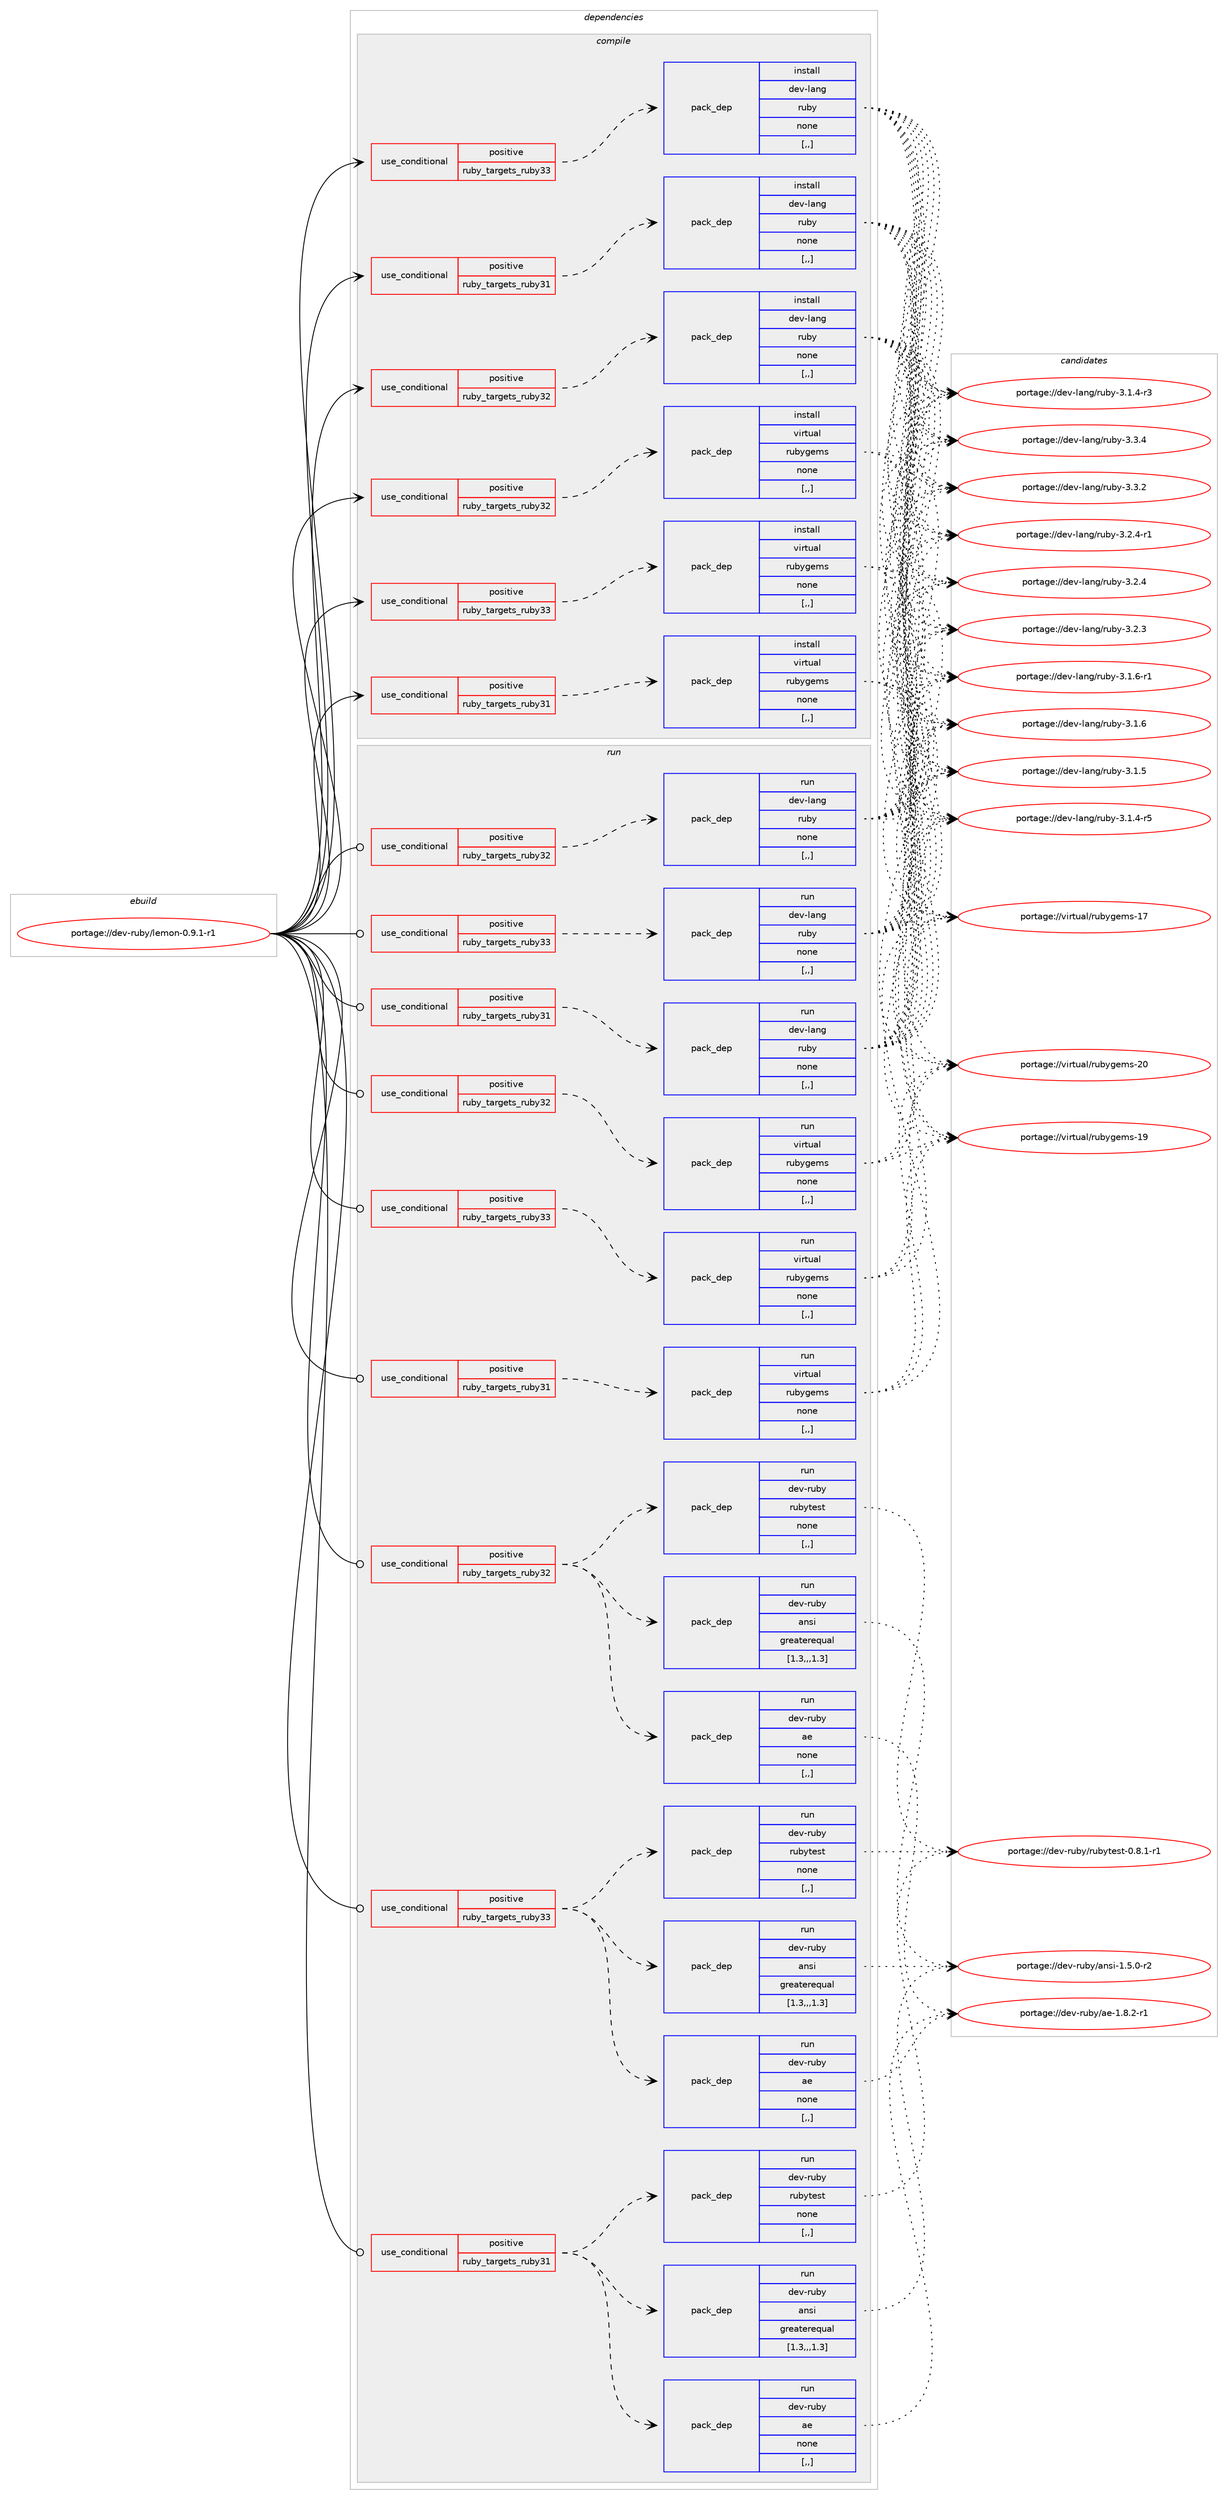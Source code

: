 digraph prolog {

# *************
# Graph options
# *************

newrank=true;
concentrate=true;
compound=true;
graph [rankdir=LR,fontname=Helvetica,fontsize=10,ranksep=1.5];#, ranksep=2.5, nodesep=0.2];
edge  [arrowhead=vee];
node  [fontname=Helvetica,fontsize=10];

# **********
# The ebuild
# **********

subgraph cluster_leftcol {
color=gray;
label=<<i>ebuild</i>>;
id [label="portage://dev-ruby/lemon-0.9.1-r1", color=red, width=4, href="../dev-ruby/lemon-0.9.1-r1.svg"];
}

# ****************
# The dependencies
# ****************

subgraph cluster_midcol {
color=gray;
label=<<i>dependencies</i>>;
subgraph cluster_compile {
fillcolor="#eeeeee";
style=filled;
label=<<i>compile</i>>;
subgraph cond49660 {
dependency187786 [label=<<TABLE BORDER="0" CELLBORDER="1" CELLSPACING="0" CELLPADDING="4"><TR><TD ROWSPAN="3" CELLPADDING="10">use_conditional</TD></TR><TR><TD>positive</TD></TR><TR><TD>ruby_targets_ruby31</TD></TR></TABLE>>, shape=none, color=red];
subgraph pack136788 {
dependency187787 [label=<<TABLE BORDER="0" CELLBORDER="1" CELLSPACING="0" CELLPADDING="4" WIDTH="220"><TR><TD ROWSPAN="6" CELLPADDING="30">pack_dep</TD></TR><TR><TD WIDTH="110">install</TD></TR><TR><TD>dev-lang</TD></TR><TR><TD>ruby</TD></TR><TR><TD>none</TD></TR><TR><TD>[,,]</TD></TR></TABLE>>, shape=none, color=blue];
}
dependency187786:e -> dependency187787:w [weight=20,style="dashed",arrowhead="vee"];
}
id:e -> dependency187786:w [weight=20,style="solid",arrowhead="vee"];
subgraph cond49661 {
dependency187788 [label=<<TABLE BORDER="0" CELLBORDER="1" CELLSPACING="0" CELLPADDING="4"><TR><TD ROWSPAN="3" CELLPADDING="10">use_conditional</TD></TR><TR><TD>positive</TD></TR><TR><TD>ruby_targets_ruby31</TD></TR></TABLE>>, shape=none, color=red];
subgraph pack136789 {
dependency187789 [label=<<TABLE BORDER="0" CELLBORDER="1" CELLSPACING="0" CELLPADDING="4" WIDTH="220"><TR><TD ROWSPAN="6" CELLPADDING="30">pack_dep</TD></TR><TR><TD WIDTH="110">install</TD></TR><TR><TD>virtual</TD></TR><TR><TD>rubygems</TD></TR><TR><TD>none</TD></TR><TR><TD>[,,]</TD></TR></TABLE>>, shape=none, color=blue];
}
dependency187788:e -> dependency187789:w [weight=20,style="dashed",arrowhead="vee"];
}
id:e -> dependency187788:w [weight=20,style="solid",arrowhead="vee"];
subgraph cond49662 {
dependency187790 [label=<<TABLE BORDER="0" CELLBORDER="1" CELLSPACING="0" CELLPADDING="4"><TR><TD ROWSPAN="3" CELLPADDING="10">use_conditional</TD></TR><TR><TD>positive</TD></TR><TR><TD>ruby_targets_ruby32</TD></TR></TABLE>>, shape=none, color=red];
subgraph pack136790 {
dependency187791 [label=<<TABLE BORDER="0" CELLBORDER="1" CELLSPACING="0" CELLPADDING="4" WIDTH="220"><TR><TD ROWSPAN="6" CELLPADDING="30">pack_dep</TD></TR><TR><TD WIDTH="110">install</TD></TR><TR><TD>dev-lang</TD></TR><TR><TD>ruby</TD></TR><TR><TD>none</TD></TR><TR><TD>[,,]</TD></TR></TABLE>>, shape=none, color=blue];
}
dependency187790:e -> dependency187791:w [weight=20,style="dashed",arrowhead="vee"];
}
id:e -> dependency187790:w [weight=20,style="solid",arrowhead="vee"];
subgraph cond49663 {
dependency187792 [label=<<TABLE BORDER="0" CELLBORDER="1" CELLSPACING="0" CELLPADDING="4"><TR><TD ROWSPAN="3" CELLPADDING="10">use_conditional</TD></TR><TR><TD>positive</TD></TR><TR><TD>ruby_targets_ruby32</TD></TR></TABLE>>, shape=none, color=red];
subgraph pack136791 {
dependency187793 [label=<<TABLE BORDER="0" CELLBORDER="1" CELLSPACING="0" CELLPADDING="4" WIDTH="220"><TR><TD ROWSPAN="6" CELLPADDING="30">pack_dep</TD></TR><TR><TD WIDTH="110">install</TD></TR><TR><TD>virtual</TD></TR><TR><TD>rubygems</TD></TR><TR><TD>none</TD></TR><TR><TD>[,,]</TD></TR></TABLE>>, shape=none, color=blue];
}
dependency187792:e -> dependency187793:w [weight=20,style="dashed",arrowhead="vee"];
}
id:e -> dependency187792:w [weight=20,style="solid",arrowhead="vee"];
subgraph cond49664 {
dependency187794 [label=<<TABLE BORDER="0" CELLBORDER="1" CELLSPACING="0" CELLPADDING="4"><TR><TD ROWSPAN="3" CELLPADDING="10">use_conditional</TD></TR><TR><TD>positive</TD></TR><TR><TD>ruby_targets_ruby33</TD></TR></TABLE>>, shape=none, color=red];
subgraph pack136792 {
dependency187795 [label=<<TABLE BORDER="0" CELLBORDER="1" CELLSPACING="0" CELLPADDING="4" WIDTH="220"><TR><TD ROWSPAN="6" CELLPADDING="30">pack_dep</TD></TR><TR><TD WIDTH="110">install</TD></TR><TR><TD>dev-lang</TD></TR><TR><TD>ruby</TD></TR><TR><TD>none</TD></TR><TR><TD>[,,]</TD></TR></TABLE>>, shape=none, color=blue];
}
dependency187794:e -> dependency187795:w [weight=20,style="dashed",arrowhead="vee"];
}
id:e -> dependency187794:w [weight=20,style="solid",arrowhead="vee"];
subgraph cond49665 {
dependency187796 [label=<<TABLE BORDER="0" CELLBORDER="1" CELLSPACING="0" CELLPADDING="4"><TR><TD ROWSPAN="3" CELLPADDING="10">use_conditional</TD></TR><TR><TD>positive</TD></TR><TR><TD>ruby_targets_ruby33</TD></TR></TABLE>>, shape=none, color=red];
subgraph pack136793 {
dependency187797 [label=<<TABLE BORDER="0" CELLBORDER="1" CELLSPACING="0" CELLPADDING="4" WIDTH="220"><TR><TD ROWSPAN="6" CELLPADDING="30">pack_dep</TD></TR><TR><TD WIDTH="110">install</TD></TR><TR><TD>virtual</TD></TR><TR><TD>rubygems</TD></TR><TR><TD>none</TD></TR><TR><TD>[,,]</TD></TR></TABLE>>, shape=none, color=blue];
}
dependency187796:e -> dependency187797:w [weight=20,style="dashed",arrowhead="vee"];
}
id:e -> dependency187796:w [weight=20,style="solid",arrowhead="vee"];
}
subgraph cluster_compileandrun {
fillcolor="#eeeeee";
style=filled;
label=<<i>compile and run</i>>;
}
subgraph cluster_run {
fillcolor="#eeeeee";
style=filled;
label=<<i>run</i>>;
subgraph cond49666 {
dependency187798 [label=<<TABLE BORDER="0" CELLBORDER="1" CELLSPACING="0" CELLPADDING="4"><TR><TD ROWSPAN="3" CELLPADDING="10">use_conditional</TD></TR><TR><TD>positive</TD></TR><TR><TD>ruby_targets_ruby31</TD></TR></TABLE>>, shape=none, color=red];
subgraph pack136794 {
dependency187799 [label=<<TABLE BORDER="0" CELLBORDER="1" CELLSPACING="0" CELLPADDING="4" WIDTH="220"><TR><TD ROWSPAN="6" CELLPADDING="30">pack_dep</TD></TR><TR><TD WIDTH="110">run</TD></TR><TR><TD>dev-lang</TD></TR><TR><TD>ruby</TD></TR><TR><TD>none</TD></TR><TR><TD>[,,]</TD></TR></TABLE>>, shape=none, color=blue];
}
dependency187798:e -> dependency187799:w [weight=20,style="dashed",arrowhead="vee"];
}
id:e -> dependency187798:w [weight=20,style="solid",arrowhead="odot"];
subgraph cond49667 {
dependency187800 [label=<<TABLE BORDER="0" CELLBORDER="1" CELLSPACING="0" CELLPADDING="4"><TR><TD ROWSPAN="3" CELLPADDING="10">use_conditional</TD></TR><TR><TD>positive</TD></TR><TR><TD>ruby_targets_ruby31</TD></TR></TABLE>>, shape=none, color=red];
subgraph pack136795 {
dependency187801 [label=<<TABLE BORDER="0" CELLBORDER="1" CELLSPACING="0" CELLPADDING="4" WIDTH="220"><TR><TD ROWSPAN="6" CELLPADDING="30">pack_dep</TD></TR><TR><TD WIDTH="110">run</TD></TR><TR><TD>dev-ruby</TD></TR><TR><TD>ae</TD></TR><TR><TD>none</TD></TR><TR><TD>[,,]</TD></TR></TABLE>>, shape=none, color=blue];
}
dependency187800:e -> dependency187801:w [weight=20,style="dashed",arrowhead="vee"];
subgraph pack136796 {
dependency187802 [label=<<TABLE BORDER="0" CELLBORDER="1" CELLSPACING="0" CELLPADDING="4" WIDTH="220"><TR><TD ROWSPAN="6" CELLPADDING="30">pack_dep</TD></TR><TR><TD WIDTH="110">run</TD></TR><TR><TD>dev-ruby</TD></TR><TR><TD>ansi</TD></TR><TR><TD>greaterequal</TD></TR><TR><TD>[1.3,,,1.3]</TD></TR></TABLE>>, shape=none, color=blue];
}
dependency187800:e -> dependency187802:w [weight=20,style="dashed",arrowhead="vee"];
subgraph pack136797 {
dependency187803 [label=<<TABLE BORDER="0" CELLBORDER="1" CELLSPACING="0" CELLPADDING="4" WIDTH="220"><TR><TD ROWSPAN="6" CELLPADDING="30">pack_dep</TD></TR><TR><TD WIDTH="110">run</TD></TR><TR><TD>dev-ruby</TD></TR><TR><TD>rubytest</TD></TR><TR><TD>none</TD></TR><TR><TD>[,,]</TD></TR></TABLE>>, shape=none, color=blue];
}
dependency187800:e -> dependency187803:w [weight=20,style="dashed",arrowhead="vee"];
}
id:e -> dependency187800:w [weight=20,style="solid",arrowhead="odot"];
subgraph cond49668 {
dependency187804 [label=<<TABLE BORDER="0" CELLBORDER="1" CELLSPACING="0" CELLPADDING="4"><TR><TD ROWSPAN="3" CELLPADDING="10">use_conditional</TD></TR><TR><TD>positive</TD></TR><TR><TD>ruby_targets_ruby31</TD></TR></TABLE>>, shape=none, color=red];
subgraph pack136798 {
dependency187805 [label=<<TABLE BORDER="0" CELLBORDER="1" CELLSPACING="0" CELLPADDING="4" WIDTH="220"><TR><TD ROWSPAN="6" CELLPADDING="30">pack_dep</TD></TR><TR><TD WIDTH="110">run</TD></TR><TR><TD>virtual</TD></TR><TR><TD>rubygems</TD></TR><TR><TD>none</TD></TR><TR><TD>[,,]</TD></TR></TABLE>>, shape=none, color=blue];
}
dependency187804:e -> dependency187805:w [weight=20,style="dashed",arrowhead="vee"];
}
id:e -> dependency187804:w [weight=20,style="solid",arrowhead="odot"];
subgraph cond49669 {
dependency187806 [label=<<TABLE BORDER="0" CELLBORDER="1" CELLSPACING="0" CELLPADDING="4"><TR><TD ROWSPAN="3" CELLPADDING="10">use_conditional</TD></TR><TR><TD>positive</TD></TR><TR><TD>ruby_targets_ruby32</TD></TR></TABLE>>, shape=none, color=red];
subgraph pack136799 {
dependency187807 [label=<<TABLE BORDER="0" CELLBORDER="1" CELLSPACING="0" CELLPADDING="4" WIDTH="220"><TR><TD ROWSPAN="6" CELLPADDING="30">pack_dep</TD></TR><TR><TD WIDTH="110">run</TD></TR><TR><TD>dev-lang</TD></TR><TR><TD>ruby</TD></TR><TR><TD>none</TD></TR><TR><TD>[,,]</TD></TR></TABLE>>, shape=none, color=blue];
}
dependency187806:e -> dependency187807:w [weight=20,style="dashed",arrowhead="vee"];
}
id:e -> dependency187806:w [weight=20,style="solid",arrowhead="odot"];
subgraph cond49670 {
dependency187808 [label=<<TABLE BORDER="0" CELLBORDER="1" CELLSPACING="0" CELLPADDING="4"><TR><TD ROWSPAN="3" CELLPADDING="10">use_conditional</TD></TR><TR><TD>positive</TD></TR><TR><TD>ruby_targets_ruby32</TD></TR></TABLE>>, shape=none, color=red];
subgraph pack136800 {
dependency187809 [label=<<TABLE BORDER="0" CELLBORDER="1" CELLSPACING="0" CELLPADDING="4" WIDTH="220"><TR><TD ROWSPAN="6" CELLPADDING="30">pack_dep</TD></TR><TR><TD WIDTH="110">run</TD></TR><TR><TD>dev-ruby</TD></TR><TR><TD>ae</TD></TR><TR><TD>none</TD></TR><TR><TD>[,,]</TD></TR></TABLE>>, shape=none, color=blue];
}
dependency187808:e -> dependency187809:w [weight=20,style="dashed",arrowhead="vee"];
subgraph pack136801 {
dependency187810 [label=<<TABLE BORDER="0" CELLBORDER="1" CELLSPACING="0" CELLPADDING="4" WIDTH="220"><TR><TD ROWSPAN="6" CELLPADDING="30">pack_dep</TD></TR><TR><TD WIDTH="110">run</TD></TR><TR><TD>dev-ruby</TD></TR><TR><TD>ansi</TD></TR><TR><TD>greaterequal</TD></TR><TR><TD>[1.3,,,1.3]</TD></TR></TABLE>>, shape=none, color=blue];
}
dependency187808:e -> dependency187810:w [weight=20,style="dashed",arrowhead="vee"];
subgraph pack136802 {
dependency187811 [label=<<TABLE BORDER="0" CELLBORDER="1" CELLSPACING="0" CELLPADDING="4" WIDTH="220"><TR><TD ROWSPAN="6" CELLPADDING="30">pack_dep</TD></TR><TR><TD WIDTH="110">run</TD></TR><TR><TD>dev-ruby</TD></TR><TR><TD>rubytest</TD></TR><TR><TD>none</TD></TR><TR><TD>[,,]</TD></TR></TABLE>>, shape=none, color=blue];
}
dependency187808:e -> dependency187811:w [weight=20,style="dashed",arrowhead="vee"];
}
id:e -> dependency187808:w [weight=20,style="solid",arrowhead="odot"];
subgraph cond49671 {
dependency187812 [label=<<TABLE BORDER="0" CELLBORDER="1" CELLSPACING="0" CELLPADDING="4"><TR><TD ROWSPAN="3" CELLPADDING="10">use_conditional</TD></TR><TR><TD>positive</TD></TR><TR><TD>ruby_targets_ruby32</TD></TR></TABLE>>, shape=none, color=red];
subgraph pack136803 {
dependency187813 [label=<<TABLE BORDER="0" CELLBORDER="1" CELLSPACING="0" CELLPADDING="4" WIDTH="220"><TR><TD ROWSPAN="6" CELLPADDING="30">pack_dep</TD></TR><TR><TD WIDTH="110">run</TD></TR><TR><TD>virtual</TD></TR><TR><TD>rubygems</TD></TR><TR><TD>none</TD></TR><TR><TD>[,,]</TD></TR></TABLE>>, shape=none, color=blue];
}
dependency187812:e -> dependency187813:w [weight=20,style="dashed",arrowhead="vee"];
}
id:e -> dependency187812:w [weight=20,style="solid",arrowhead="odot"];
subgraph cond49672 {
dependency187814 [label=<<TABLE BORDER="0" CELLBORDER="1" CELLSPACING="0" CELLPADDING="4"><TR><TD ROWSPAN="3" CELLPADDING="10">use_conditional</TD></TR><TR><TD>positive</TD></TR><TR><TD>ruby_targets_ruby33</TD></TR></TABLE>>, shape=none, color=red];
subgraph pack136804 {
dependency187815 [label=<<TABLE BORDER="0" CELLBORDER="1" CELLSPACING="0" CELLPADDING="4" WIDTH="220"><TR><TD ROWSPAN="6" CELLPADDING="30">pack_dep</TD></TR><TR><TD WIDTH="110">run</TD></TR><TR><TD>dev-lang</TD></TR><TR><TD>ruby</TD></TR><TR><TD>none</TD></TR><TR><TD>[,,]</TD></TR></TABLE>>, shape=none, color=blue];
}
dependency187814:e -> dependency187815:w [weight=20,style="dashed",arrowhead="vee"];
}
id:e -> dependency187814:w [weight=20,style="solid",arrowhead="odot"];
subgraph cond49673 {
dependency187816 [label=<<TABLE BORDER="0" CELLBORDER="1" CELLSPACING="0" CELLPADDING="4"><TR><TD ROWSPAN="3" CELLPADDING="10">use_conditional</TD></TR><TR><TD>positive</TD></TR><TR><TD>ruby_targets_ruby33</TD></TR></TABLE>>, shape=none, color=red];
subgraph pack136805 {
dependency187817 [label=<<TABLE BORDER="0" CELLBORDER="1" CELLSPACING="0" CELLPADDING="4" WIDTH="220"><TR><TD ROWSPAN="6" CELLPADDING="30">pack_dep</TD></TR><TR><TD WIDTH="110">run</TD></TR><TR><TD>dev-ruby</TD></TR><TR><TD>ae</TD></TR><TR><TD>none</TD></TR><TR><TD>[,,]</TD></TR></TABLE>>, shape=none, color=blue];
}
dependency187816:e -> dependency187817:w [weight=20,style="dashed",arrowhead="vee"];
subgraph pack136806 {
dependency187818 [label=<<TABLE BORDER="0" CELLBORDER="1" CELLSPACING="0" CELLPADDING="4" WIDTH="220"><TR><TD ROWSPAN="6" CELLPADDING="30">pack_dep</TD></TR><TR><TD WIDTH="110">run</TD></TR><TR><TD>dev-ruby</TD></TR><TR><TD>ansi</TD></TR><TR><TD>greaterequal</TD></TR><TR><TD>[1.3,,,1.3]</TD></TR></TABLE>>, shape=none, color=blue];
}
dependency187816:e -> dependency187818:w [weight=20,style="dashed",arrowhead="vee"];
subgraph pack136807 {
dependency187819 [label=<<TABLE BORDER="0" CELLBORDER="1" CELLSPACING="0" CELLPADDING="4" WIDTH="220"><TR><TD ROWSPAN="6" CELLPADDING="30">pack_dep</TD></TR><TR><TD WIDTH="110">run</TD></TR><TR><TD>dev-ruby</TD></TR><TR><TD>rubytest</TD></TR><TR><TD>none</TD></TR><TR><TD>[,,]</TD></TR></TABLE>>, shape=none, color=blue];
}
dependency187816:e -> dependency187819:w [weight=20,style="dashed",arrowhead="vee"];
}
id:e -> dependency187816:w [weight=20,style="solid",arrowhead="odot"];
subgraph cond49674 {
dependency187820 [label=<<TABLE BORDER="0" CELLBORDER="1" CELLSPACING="0" CELLPADDING="4"><TR><TD ROWSPAN="3" CELLPADDING="10">use_conditional</TD></TR><TR><TD>positive</TD></TR><TR><TD>ruby_targets_ruby33</TD></TR></TABLE>>, shape=none, color=red];
subgraph pack136808 {
dependency187821 [label=<<TABLE BORDER="0" CELLBORDER="1" CELLSPACING="0" CELLPADDING="4" WIDTH="220"><TR><TD ROWSPAN="6" CELLPADDING="30">pack_dep</TD></TR><TR><TD WIDTH="110">run</TD></TR><TR><TD>virtual</TD></TR><TR><TD>rubygems</TD></TR><TR><TD>none</TD></TR><TR><TD>[,,]</TD></TR></TABLE>>, shape=none, color=blue];
}
dependency187820:e -> dependency187821:w [weight=20,style="dashed",arrowhead="vee"];
}
id:e -> dependency187820:w [weight=20,style="solid",arrowhead="odot"];
}
}

# **************
# The candidates
# **************

subgraph cluster_choices {
rank=same;
color=gray;
label=<<i>candidates</i>>;

subgraph choice136788 {
color=black;
nodesep=1;
choice10010111845108971101034711411798121455146514652 [label="portage://dev-lang/ruby-3.3.4", color=red, width=4,href="../dev-lang/ruby-3.3.4.svg"];
choice10010111845108971101034711411798121455146514650 [label="portage://dev-lang/ruby-3.3.2", color=red, width=4,href="../dev-lang/ruby-3.3.2.svg"];
choice100101118451089711010347114117981214551465046524511449 [label="portage://dev-lang/ruby-3.2.4-r1", color=red, width=4,href="../dev-lang/ruby-3.2.4-r1.svg"];
choice10010111845108971101034711411798121455146504652 [label="portage://dev-lang/ruby-3.2.4", color=red, width=4,href="../dev-lang/ruby-3.2.4.svg"];
choice10010111845108971101034711411798121455146504651 [label="portage://dev-lang/ruby-3.2.3", color=red, width=4,href="../dev-lang/ruby-3.2.3.svg"];
choice100101118451089711010347114117981214551464946544511449 [label="portage://dev-lang/ruby-3.1.6-r1", color=red, width=4,href="../dev-lang/ruby-3.1.6-r1.svg"];
choice10010111845108971101034711411798121455146494654 [label="portage://dev-lang/ruby-3.1.6", color=red, width=4,href="../dev-lang/ruby-3.1.6.svg"];
choice10010111845108971101034711411798121455146494653 [label="portage://dev-lang/ruby-3.1.5", color=red, width=4,href="../dev-lang/ruby-3.1.5.svg"];
choice100101118451089711010347114117981214551464946524511453 [label="portage://dev-lang/ruby-3.1.4-r5", color=red, width=4,href="../dev-lang/ruby-3.1.4-r5.svg"];
choice100101118451089711010347114117981214551464946524511451 [label="portage://dev-lang/ruby-3.1.4-r3", color=red, width=4,href="../dev-lang/ruby-3.1.4-r3.svg"];
dependency187787:e -> choice10010111845108971101034711411798121455146514652:w [style=dotted,weight="100"];
dependency187787:e -> choice10010111845108971101034711411798121455146514650:w [style=dotted,weight="100"];
dependency187787:e -> choice100101118451089711010347114117981214551465046524511449:w [style=dotted,weight="100"];
dependency187787:e -> choice10010111845108971101034711411798121455146504652:w [style=dotted,weight="100"];
dependency187787:e -> choice10010111845108971101034711411798121455146504651:w [style=dotted,weight="100"];
dependency187787:e -> choice100101118451089711010347114117981214551464946544511449:w [style=dotted,weight="100"];
dependency187787:e -> choice10010111845108971101034711411798121455146494654:w [style=dotted,weight="100"];
dependency187787:e -> choice10010111845108971101034711411798121455146494653:w [style=dotted,weight="100"];
dependency187787:e -> choice100101118451089711010347114117981214551464946524511453:w [style=dotted,weight="100"];
dependency187787:e -> choice100101118451089711010347114117981214551464946524511451:w [style=dotted,weight="100"];
}
subgraph choice136789 {
color=black;
nodesep=1;
choice118105114116117971084711411798121103101109115455048 [label="portage://virtual/rubygems-20", color=red, width=4,href="../virtual/rubygems-20.svg"];
choice118105114116117971084711411798121103101109115454957 [label="portage://virtual/rubygems-19", color=red, width=4,href="../virtual/rubygems-19.svg"];
choice118105114116117971084711411798121103101109115454955 [label="portage://virtual/rubygems-17", color=red, width=4,href="../virtual/rubygems-17.svg"];
dependency187789:e -> choice118105114116117971084711411798121103101109115455048:w [style=dotted,weight="100"];
dependency187789:e -> choice118105114116117971084711411798121103101109115454957:w [style=dotted,weight="100"];
dependency187789:e -> choice118105114116117971084711411798121103101109115454955:w [style=dotted,weight="100"];
}
subgraph choice136790 {
color=black;
nodesep=1;
choice10010111845108971101034711411798121455146514652 [label="portage://dev-lang/ruby-3.3.4", color=red, width=4,href="../dev-lang/ruby-3.3.4.svg"];
choice10010111845108971101034711411798121455146514650 [label="portage://dev-lang/ruby-3.3.2", color=red, width=4,href="../dev-lang/ruby-3.3.2.svg"];
choice100101118451089711010347114117981214551465046524511449 [label="portage://dev-lang/ruby-3.2.4-r1", color=red, width=4,href="../dev-lang/ruby-3.2.4-r1.svg"];
choice10010111845108971101034711411798121455146504652 [label="portage://dev-lang/ruby-3.2.4", color=red, width=4,href="../dev-lang/ruby-3.2.4.svg"];
choice10010111845108971101034711411798121455146504651 [label="portage://dev-lang/ruby-3.2.3", color=red, width=4,href="../dev-lang/ruby-3.2.3.svg"];
choice100101118451089711010347114117981214551464946544511449 [label="portage://dev-lang/ruby-3.1.6-r1", color=red, width=4,href="../dev-lang/ruby-3.1.6-r1.svg"];
choice10010111845108971101034711411798121455146494654 [label="portage://dev-lang/ruby-3.1.6", color=red, width=4,href="../dev-lang/ruby-3.1.6.svg"];
choice10010111845108971101034711411798121455146494653 [label="portage://dev-lang/ruby-3.1.5", color=red, width=4,href="../dev-lang/ruby-3.1.5.svg"];
choice100101118451089711010347114117981214551464946524511453 [label="portage://dev-lang/ruby-3.1.4-r5", color=red, width=4,href="../dev-lang/ruby-3.1.4-r5.svg"];
choice100101118451089711010347114117981214551464946524511451 [label="portage://dev-lang/ruby-3.1.4-r3", color=red, width=4,href="../dev-lang/ruby-3.1.4-r3.svg"];
dependency187791:e -> choice10010111845108971101034711411798121455146514652:w [style=dotted,weight="100"];
dependency187791:e -> choice10010111845108971101034711411798121455146514650:w [style=dotted,weight="100"];
dependency187791:e -> choice100101118451089711010347114117981214551465046524511449:w [style=dotted,weight="100"];
dependency187791:e -> choice10010111845108971101034711411798121455146504652:w [style=dotted,weight="100"];
dependency187791:e -> choice10010111845108971101034711411798121455146504651:w [style=dotted,weight="100"];
dependency187791:e -> choice100101118451089711010347114117981214551464946544511449:w [style=dotted,weight="100"];
dependency187791:e -> choice10010111845108971101034711411798121455146494654:w [style=dotted,weight="100"];
dependency187791:e -> choice10010111845108971101034711411798121455146494653:w [style=dotted,weight="100"];
dependency187791:e -> choice100101118451089711010347114117981214551464946524511453:w [style=dotted,weight="100"];
dependency187791:e -> choice100101118451089711010347114117981214551464946524511451:w [style=dotted,weight="100"];
}
subgraph choice136791 {
color=black;
nodesep=1;
choice118105114116117971084711411798121103101109115455048 [label="portage://virtual/rubygems-20", color=red, width=4,href="../virtual/rubygems-20.svg"];
choice118105114116117971084711411798121103101109115454957 [label="portage://virtual/rubygems-19", color=red, width=4,href="../virtual/rubygems-19.svg"];
choice118105114116117971084711411798121103101109115454955 [label="portage://virtual/rubygems-17", color=red, width=4,href="../virtual/rubygems-17.svg"];
dependency187793:e -> choice118105114116117971084711411798121103101109115455048:w [style=dotted,weight="100"];
dependency187793:e -> choice118105114116117971084711411798121103101109115454957:w [style=dotted,weight="100"];
dependency187793:e -> choice118105114116117971084711411798121103101109115454955:w [style=dotted,weight="100"];
}
subgraph choice136792 {
color=black;
nodesep=1;
choice10010111845108971101034711411798121455146514652 [label="portage://dev-lang/ruby-3.3.4", color=red, width=4,href="../dev-lang/ruby-3.3.4.svg"];
choice10010111845108971101034711411798121455146514650 [label="portage://dev-lang/ruby-3.3.2", color=red, width=4,href="../dev-lang/ruby-3.3.2.svg"];
choice100101118451089711010347114117981214551465046524511449 [label="portage://dev-lang/ruby-3.2.4-r1", color=red, width=4,href="../dev-lang/ruby-3.2.4-r1.svg"];
choice10010111845108971101034711411798121455146504652 [label="portage://dev-lang/ruby-3.2.4", color=red, width=4,href="../dev-lang/ruby-3.2.4.svg"];
choice10010111845108971101034711411798121455146504651 [label="portage://dev-lang/ruby-3.2.3", color=red, width=4,href="../dev-lang/ruby-3.2.3.svg"];
choice100101118451089711010347114117981214551464946544511449 [label="portage://dev-lang/ruby-3.1.6-r1", color=red, width=4,href="../dev-lang/ruby-3.1.6-r1.svg"];
choice10010111845108971101034711411798121455146494654 [label="portage://dev-lang/ruby-3.1.6", color=red, width=4,href="../dev-lang/ruby-3.1.6.svg"];
choice10010111845108971101034711411798121455146494653 [label="portage://dev-lang/ruby-3.1.5", color=red, width=4,href="../dev-lang/ruby-3.1.5.svg"];
choice100101118451089711010347114117981214551464946524511453 [label="portage://dev-lang/ruby-3.1.4-r5", color=red, width=4,href="../dev-lang/ruby-3.1.4-r5.svg"];
choice100101118451089711010347114117981214551464946524511451 [label="portage://dev-lang/ruby-3.1.4-r3", color=red, width=4,href="../dev-lang/ruby-3.1.4-r3.svg"];
dependency187795:e -> choice10010111845108971101034711411798121455146514652:w [style=dotted,weight="100"];
dependency187795:e -> choice10010111845108971101034711411798121455146514650:w [style=dotted,weight="100"];
dependency187795:e -> choice100101118451089711010347114117981214551465046524511449:w [style=dotted,weight="100"];
dependency187795:e -> choice10010111845108971101034711411798121455146504652:w [style=dotted,weight="100"];
dependency187795:e -> choice10010111845108971101034711411798121455146504651:w [style=dotted,weight="100"];
dependency187795:e -> choice100101118451089711010347114117981214551464946544511449:w [style=dotted,weight="100"];
dependency187795:e -> choice10010111845108971101034711411798121455146494654:w [style=dotted,weight="100"];
dependency187795:e -> choice10010111845108971101034711411798121455146494653:w [style=dotted,weight="100"];
dependency187795:e -> choice100101118451089711010347114117981214551464946524511453:w [style=dotted,weight="100"];
dependency187795:e -> choice100101118451089711010347114117981214551464946524511451:w [style=dotted,weight="100"];
}
subgraph choice136793 {
color=black;
nodesep=1;
choice118105114116117971084711411798121103101109115455048 [label="portage://virtual/rubygems-20", color=red, width=4,href="../virtual/rubygems-20.svg"];
choice118105114116117971084711411798121103101109115454957 [label="portage://virtual/rubygems-19", color=red, width=4,href="../virtual/rubygems-19.svg"];
choice118105114116117971084711411798121103101109115454955 [label="portage://virtual/rubygems-17", color=red, width=4,href="../virtual/rubygems-17.svg"];
dependency187797:e -> choice118105114116117971084711411798121103101109115455048:w [style=dotted,weight="100"];
dependency187797:e -> choice118105114116117971084711411798121103101109115454957:w [style=dotted,weight="100"];
dependency187797:e -> choice118105114116117971084711411798121103101109115454955:w [style=dotted,weight="100"];
}
subgraph choice136794 {
color=black;
nodesep=1;
choice10010111845108971101034711411798121455146514652 [label="portage://dev-lang/ruby-3.3.4", color=red, width=4,href="../dev-lang/ruby-3.3.4.svg"];
choice10010111845108971101034711411798121455146514650 [label="portage://dev-lang/ruby-3.3.2", color=red, width=4,href="../dev-lang/ruby-3.3.2.svg"];
choice100101118451089711010347114117981214551465046524511449 [label="portage://dev-lang/ruby-3.2.4-r1", color=red, width=4,href="../dev-lang/ruby-3.2.4-r1.svg"];
choice10010111845108971101034711411798121455146504652 [label="portage://dev-lang/ruby-3.2.4", color=red, width=4,href="../dev-lang/ruby-3.2.4.svg"];
choice10010111845108971101034711411798121455146504651 [label="portage://dev-lang/ruby-3.2.3", color=red, width=4,href="../dev-lang/ruby-3.2.3.svg"];
choice100101118451089711010347114117981214551464946544511449 [label="portage://dev-lang/ruby-3.1.6-r1", color=red, width=4,href="../dev-lang/ruby-3.1.6-r1.svg"];
choice10010111845108971101034711411798121455146494654 [label="portage://dev-lang/ruby-3.1.6", color=red, width=4,href="../dev-lang/ruby-3.1.6.svg"];
choice10010111845108971101034711411798121455146494653 [label="portage://dev-lang/ruby-3.1.5", color=red, width=4,href="../dev-lang/ruby-3.1.5.svg"];
choice100101118451089711010347114117981214551464946524511453 [label="portage://dev-lang/ruby-3.1.4-r5", color=red, width=4,href="../dev-lang/ruby-3.1.4-r5.svg"];
choice100101118451089711010347114117981214551464946524511451 [label="portage://dev-lang/ruby-3.1.4-r3", color=red, width=4,href="../dev-lang/ruby-3.1.4-r3.svg"];
dependency187799:e -> choice10010111845108971101034711411798121455146514652:w [style=dotted,weight="100"];
dependency187799:e -> choice10010111845108971101034711411798121455146514650:w [style=dotted,weight="100"];
dependency187799:e -> choice100101118451089711010347114117981214551465046524511449:w [style=dotted,weight="100"];
dependency187799:e -> choice10010111845108971101034711411798121455146504652:w [style=dotted,weight="100"];
dependency187799:e -> choice10010111845108971101034711411798121455146504651:w [style=dotted,weight="100"];
dependency187799:e -> choice100101118451089711010347114117981214551464946544511449:w [style=dotted,weight="100"];
dependency187799:e -> choice10010111845108971101034711411798121455146494654:w [style=dotted,weight="100"];
dependency187799:e -> choice10010111845108971101034711411798121455146494653:w [style=dotted,weight="100"];
dependency187799:e -> choice100101118451089711010347114117981214551464946524511453:w [style=dotted,weight="100"];
dependency187799:e -> choice100101118451089711010347114117981214551464946524511451:w [style=dotted,weight="100"];
}
subgraph choice136795 {
color=black;
nodesep=1;
choice100101118451141179812147971014549465646504511449 [label="portage://dev-ruby/ae-1.8.2-r1", color=red, width=4,href="../dev-ruby/ae-1.8.2-r1.svg"];
dependency187801:e -> choice100101118451141179812147971014549465646504511449:w [style=dotted,weight="100"];
}
subgraph choice136796 {
color=black;
nodesep=1;
choice100101118451141179812147971101151054549465346484511450 [label="portage://dev-ruby/ansi-1.5.0-r2", color=red, width=4,href="../dev-ruby/ansi-1.5.0-r2.svg"];
dependency187802:e -> choice100101118451141179812147971101151054549465346484511450:w [style=dotted,weight="100"];
}
subgraph choice136797 {
color=black;
nodesep=1;
choice100101118451141179812147114117981211161011151164548465646494511449 [label="portage://dev-ruby/rubytest-0.8.1-r1", color=red, width=4,href="../dev-ruby/rubytest-0.8.1-r1.svg"];
dependency187803:e -> choice100101118451141179812147114117981211161011151164548465646494511449:w [style=dotted,weight="100"];
}
subgraph choice136798 {
color=black;
nodesep=1;
choice118105114116117971084711411798121103101109115455048 [label="portage://virtual/rubygems-20", color=red, width=4,href="../virtual/rubygems-20.svg"];
choice118105114116117971084711411798121103101109115454957 [label="portage://virtual/rubygems-19", color=red, width=4,href="../virtual/rubygems-19.svg"];
choice118105114116117971084711411798121103101109115454955 [label="portage://virtual/rubygems-17", color=red, width=4,href="../virtual/rubygems-17.svg"];
dependency187805:e -> choice118105114116117971084711411798121103101109115455048:w [style=dotted,weight="100"];
dependency187805:e -> choice118105114116117971084711411798121103101109115454957:w [style=dotted,weight="100"];
dependency187805:e -> choice118105114116117971084711411798121103101109115454955:w [style=dotted,weight="100"];
}
subgraph choice136799 {
color=black;
nodesep=1;
choice10010111845108971101034711411798121455146514652 [label="portage://dev-lang/ruby-3.3.4", color=red, width=4,href="../dev-lang/ruby-3.3.4.svg"];
choice10010111845108971101034711411798121455146514650 [label="portage://dev-lang/ruby-3.3.2", color=red, width=4,href="../dev-lang/ruby-3.3.2.svg"];
choice100101118451089711010347114117981214551465046524511449 [label="portage://dev-lang/ruby-3.2.4-r1", color=red, width=4,href="../dev-lang/ruby-3.2.4-r1.svg"];
choice10010111845108971101034711411798121455146504652 [label="portage://dev-lang/ruby-3.2.4", color=red, width=4,href="../dev-lang/ruby-3.2.4.svg"];
choice10010111845108971101034711411798121455146504651 [label="portage://dev-lang/ruby-3.2.3", color=red, width=4,href="../dev-lang/ruby-3.2.3.svg"];
choice100101118451089711010347114117981214551464946544511449 [label="portage://dev-lang/ruby-3.1.6-r1", color=red, width=4,href="../dev-lang/ruby-3.1.6-r1.svg"];
choice10010111845108971101034711411798121455146494654 [label="portage://dev-lang/ruby-3.1.6", color=red, width=4,href="../dev-lang/ruby-3.1.6.svg"];
choice10010111845108971101034711411798121455146494653 [label="portage://dev-lang/ruby-3.1.5", color=red, width=4,href="../dev-lang/ruby-3.1.5.svg"];
choice100101118451089711010347114117981214551464946524511453 [label="portage://dev-lang/ruby-3.1.4-r5", color=red, width=4,href="../dev-lang/ruby-3.1.4-r5.svg"];
choice100101118451089711010347114117981214551464946524511451 [label="portage://dev-lang/ruby-3.1.4-r3", color=red, width=4,href="../dev-lang/ruby-3.1.4-r3.svg"];
dependency187807:e -> choice10010111845108971101034711411798121455146514652:w [style=dotted,weight="100"];
dependency187807:e -> choice10010111845108971101034711411798121455146514650:w [style=dotted,weight="100"];
dependency187807:e -> choice100101118451089711010347114117981214551465046524511449:w [style=dotted,weight="100"];
dependency187807:e -> choice10010111845108971101034711411798121455146504652:w [style=dotted,weight="100"];
dependency187807:e -> choice10010111845108971101034711411798121455146504651:w [style=dotted,weight="100"];
dependency187807:e -> choice100101118451089711010347114117981214551464946544511449:w [style=dotted,weight="100"];
dependency187807:e -> choice10010111845108971101034711411798121455146494654:w [style=dotted,weight="100"];
dependency187807:e -> choice10010111845108971101034711411798121455146494653:w [style=dotted,weight="100"];
dependency187807:e -> choice100101118451089711010347114117981214551464946524511453:w [style=dotted,weight="100"];
dependency187807:e -> choice100101118451089711010347114117981214551464946524511451:w [style=dotted,weight="100"];
}
subgraph choice136800 {
color=black;
nodesep=1;
choice100101118451141179812147971014549465646504511449 [label="portage://dev-ruby/ae-1.8.2-r1", color=red, width=4,href="../dev-ruby/ae-1.8.2-r1.svg"];
dependency187809:e -> choice100101118451141179812147971014549465646504511449:w [style=dotted,weight="100"];
}
subgraph choice136801 {
color=black;
nodesep=1;
choice100101118451141179812147971101151054549465346484511450 [label="portage://dev-ruby/ansi-1.5.0-r2", color=red, width=4,href="../dev-ruby/ansi-1.5.0-r2.svg"];
dependency187810:e -> choice100101118451141179812147971101151054549465346484511450:w [style=dotted,weight="100"];
}
subgraph choice136802 {
color=black;
nodesep=1;
choice100101118451141179812147114117981211161011151164548465646494511449 [label="portage://dev-ruby/rubytest-0.8.1-r1", color=red, width=4,href="../dev-ruby/rubytest-0.8.1-r1.svg"];
dependency187811:e -> choice100101118451141179812147114117981211161011151164548465646494511449:w [style=dotted,weight="100"];
}
subgraph choice136803 {
color=black;
nodesep=1;
choice118105114116117971084711411798121103101109115455048 [label="portage://virtual/rubygems-20", color=red, width=4,href="../virtual/rubygems-20.svg"];
choice118105114116117971084711411798121103101109115454957 [label="portage://virtual/rubygems-19", color=red, width=4,href="../virtual/rubygems-19.svg"];
choice118105114116117971084711411798121103101109115454955 [label="portage://virtual/rubygems-17", color=red, width=4,href="../virtual/rubygems-17.svg"];
dependency187813:e -> choice118105114116117971084711411798121103101109115455048:w [style=dotted,weight="100"];
dependency187813:e -> choice118105114116117971084711411798121103101109115454957:w [style=dotted,weight="100"];
dependency187813:e -> choice118105114116117971084711411798121103101109115454955:w [style=dotted,weight="100"];
}
subgraph choice136804 {
color=black;
nodesep=1;
choice10010111845108971101034711411798121455146514652 [label="portage://dev-lang/ruby-3.3.4", color=red, width=4,href="../dev-lang/ruby-3.3.4.svg"];
choice10010111845108971101034711411798121455146514650 [label="portage://dev-lang/ruby-3.3.2", color=red, width=4,href="../dev-lang/ruby-3.3.2.svg"];
choice100101118451089711010347114117981214551465046524511449 [label="portage://dev-lang/ruby-3.2.4-r1", color=red, width=4,href="../dev-lang/ruby-3.2.4-r1.svg"];
choice10010111845108971101034711411798121455146504652 [label="portage://dev-lang/ruby-3.2.4", color=red, width=4,href="../dev-lang/ruby-3.2.4.svg"];
choice10010111845108971101034711411798121455146504651 [label="portage://dev-lang/ruby-3.2.3", color=red, width=4,href="../dev-lang/ruby-3.2.3.svg"];
choice100101118451089711010347114117981214551464946544511449 [label="portage://dev-lang/ruby-3.1.6-r1", color=red, width=4,href="../dev-lang/ruby-3.1.6-r1.svg"];
choice10010111845108971101034711411798121455146494654 [label="portage://dev-lang/ruby-3.1.6", color=red, width=4,href="../dev-lang/ruby-3.1.6.svg"];
choice10010111845108971101034711411798121455146494653 [label="portage://dev-lang/ruby-3.1.5", color=red, width=4,href="../dev-lang/ruby-3.1.5.svg"];
choice100101118451089711010347114117981214551464946524511453 [label="portage://dev-lang/ruby-3.1.4-r5", color=red, width=4,href="../dev-lang/ruby-3.1.4-r5.svg"];
choice100101118451089711010347114117981214551464946524511451 [label="portage://dev-lang/ruby-3.1.4-r3", color=red, width=4,href="../dev-lang/ruby-3.1.4-r3.svg"];
dependency187815:e -> choice10010111845108971101034711411798121455146514652:w [style=dotted,weight="100"];
dependency187815:e -> choice10010111845108971101034711411798121455146514650:w [style=dotted,weight="100"];
dependency187815:e -> choice100101118451089711010347114117981214551465046524511449:w [style=dotted,weight="100"];
dependency187815:e -> choice10010111845108971101034711411798121455146504652:w [style=dotted,weight="100"];
dependency187815:e -> choice10010111845108971101034711411798121455146504651:w [style=dotted,weight="100"];
dependency187815:e -> choice100101118451089711010347114117981214551464946544511449:w [style=dotted,weight="100"];
dependency187815:e -> choice10010111845108971101034711411798121455146494654:w [style=dotted,weight="100"];
dependency187815:e -> choice10010111845108971101034711411798121455146494653:w [style=dotted,weight="100"];
dependency187815:e -> choice100101118451089711010347114117981214551464946524511453:w [style=dotted,weight="100"];
dependency187815:e -> choice100101118451089711010347114117981214551464946524511451:w [style=dotted,weight="100"];
}
subgraph choice136805 {
color=black;
nodesep=1;
choice100101118451141179812147971014549465646504511449 [label="portage://dev-ruby/ae-1.8.2-r1", color=red, width=4,href="../dev-ruby/ae-1.8.2-r1.svg"];
dependency187817:e -> choice100101118451141179812147971014549465646504511449:w [style=dotted,weight="100"];
}
subgraph choice136806 {
color=black;
nodesep=1;
choice100101118451141179812147971101151054549465346484511450 [label="portage://dev-ruby/ansi-1.5.0-r2", color=red, width=4,href="../dev-ruby/ansi-1.5.0-r2.svg"];
dependency187818:e -> choice100101118451141179812147971101151054549465346484511450:w [style=dotted,weight="100"];
}
subgraph choice136807 {
color=black;
nodesep=1;
choice100101118451141179812147114117981211161011151164548465646494511449 [label="portage://dev-ruby/rubytest-0.8.1-r1", color=red, width=4,href="../dev-ruby/rubytest-0.8.1-r1.svg"];
dependency187819:e -> choice100101118451141179812147114117981211161011151164548465646494511449:w [style=dotted,weight="100"];
}
subgraph choice136808 {
color=black;
nodesep=1;
choice118105114116117971084711411798121103101109115455048 [label="portage://virtual/rubygems-20", color=red, width=4,href="../virtual/rubygems-20.svg"];
choice118105114116117971084711411798121103101109115454957 [label="portage://virtual/rubygems-19", color=red, width=4,href="../virtual/rubygems-19.svg"];
choice118105114116117971084711411798121103101109115454955 [label="portage://virtual/rubygems-17", color=red, width=4,href="../virtual/rubygems-17.svg"];
dependency187821:e -> choice118105114116117971084711411798121103101109115455048:w [style=dotted,weight="100"];
dependency187821:e -> choice118105114116117971084711411798121103101109115454957:w [style=dotted,weight="100"];
dependency187821:e -> choice118105114116117971084711411798121103101109115454955:w [style=dotted,weight="100"];
}
}

}
